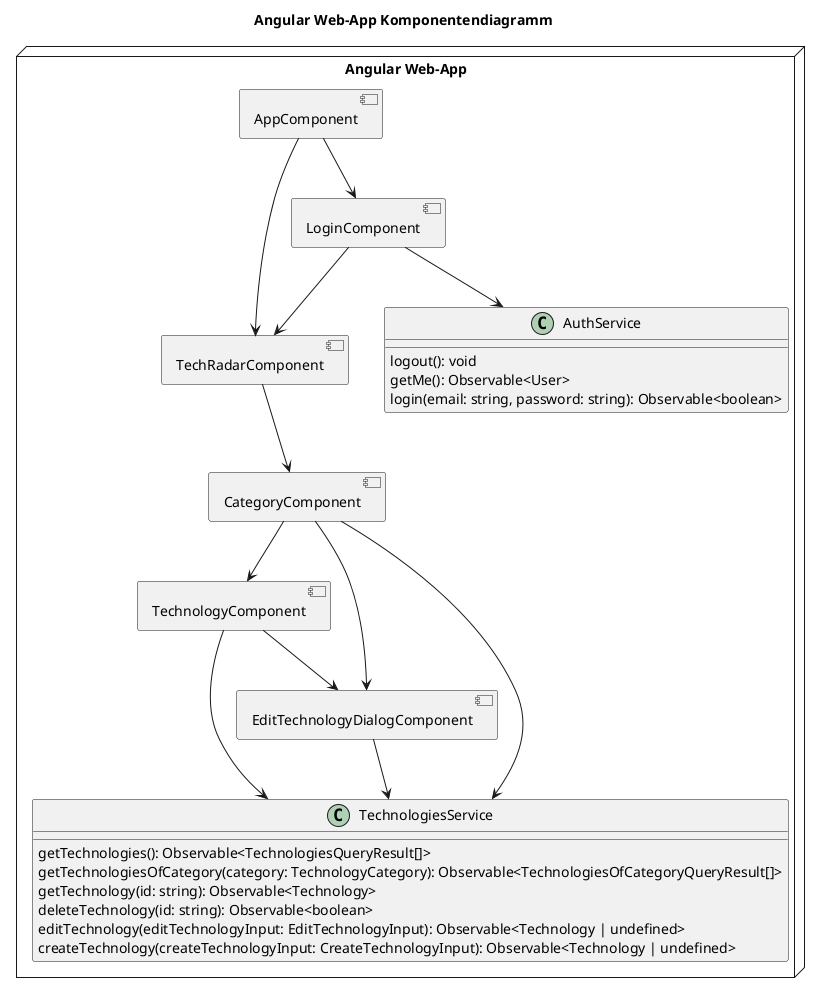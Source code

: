 @startuml
allowmixing

title Angular Web-App Komponentendiagramm

node "Angular Web-App" as App {
    component "AppComponent"
    component "TechRadarComponent"
    component "CategoryComponent"
    component "TechnologyComponent"
    component "EditTechnologyDialogComponent"
    component "LoginComponent"
}

class App.AuthService {
  logout(): void
  getMe(): Observable<User>
  login(email: string, password: string): Observable<boolean>
}

class App.TechnologiesService {
  getTechnologies(): Observable<TechnologiesQueryResult[]>
  getTechnologiesOfCategory(category: TechnologyCategory): Observable<TechnologiesOfCategoryQueryResult[]>
  getTechnology(id: string): Observable<Technology>
  deleteTechnology(id: string): Observable<boolean>
  editTechnology(editTechnologyInput: EditTechnologyInput): Observable<Technology | undefined>
  createTechnology(createTechnologyInput: CreateTechnologyInput): Observable<Technology | undefined>
}

"AppComponent" --> "LoginComponent"
"AppComponent" --> "TechRadarComponent"
"LoginComponent" --> "TechRadarComponent"
"TechRadarComponent" --> "CategoryComponent"
"CategoryComponent" --> "TechnologyComponent"
"CategoryComponent" --> "EditTechnologyDialogComponent"
"TechnologyComponent" --> "EditTechnologyDialogComponent"

"LoginComponent" --> "AuthService"
"CategoryComponent" --> "TechnologiesService"
"TechnologyComponent" --> "TechnologiesService"
"EditTechnologyDialogComponent" --> "TechnologiesService"

@enduml
